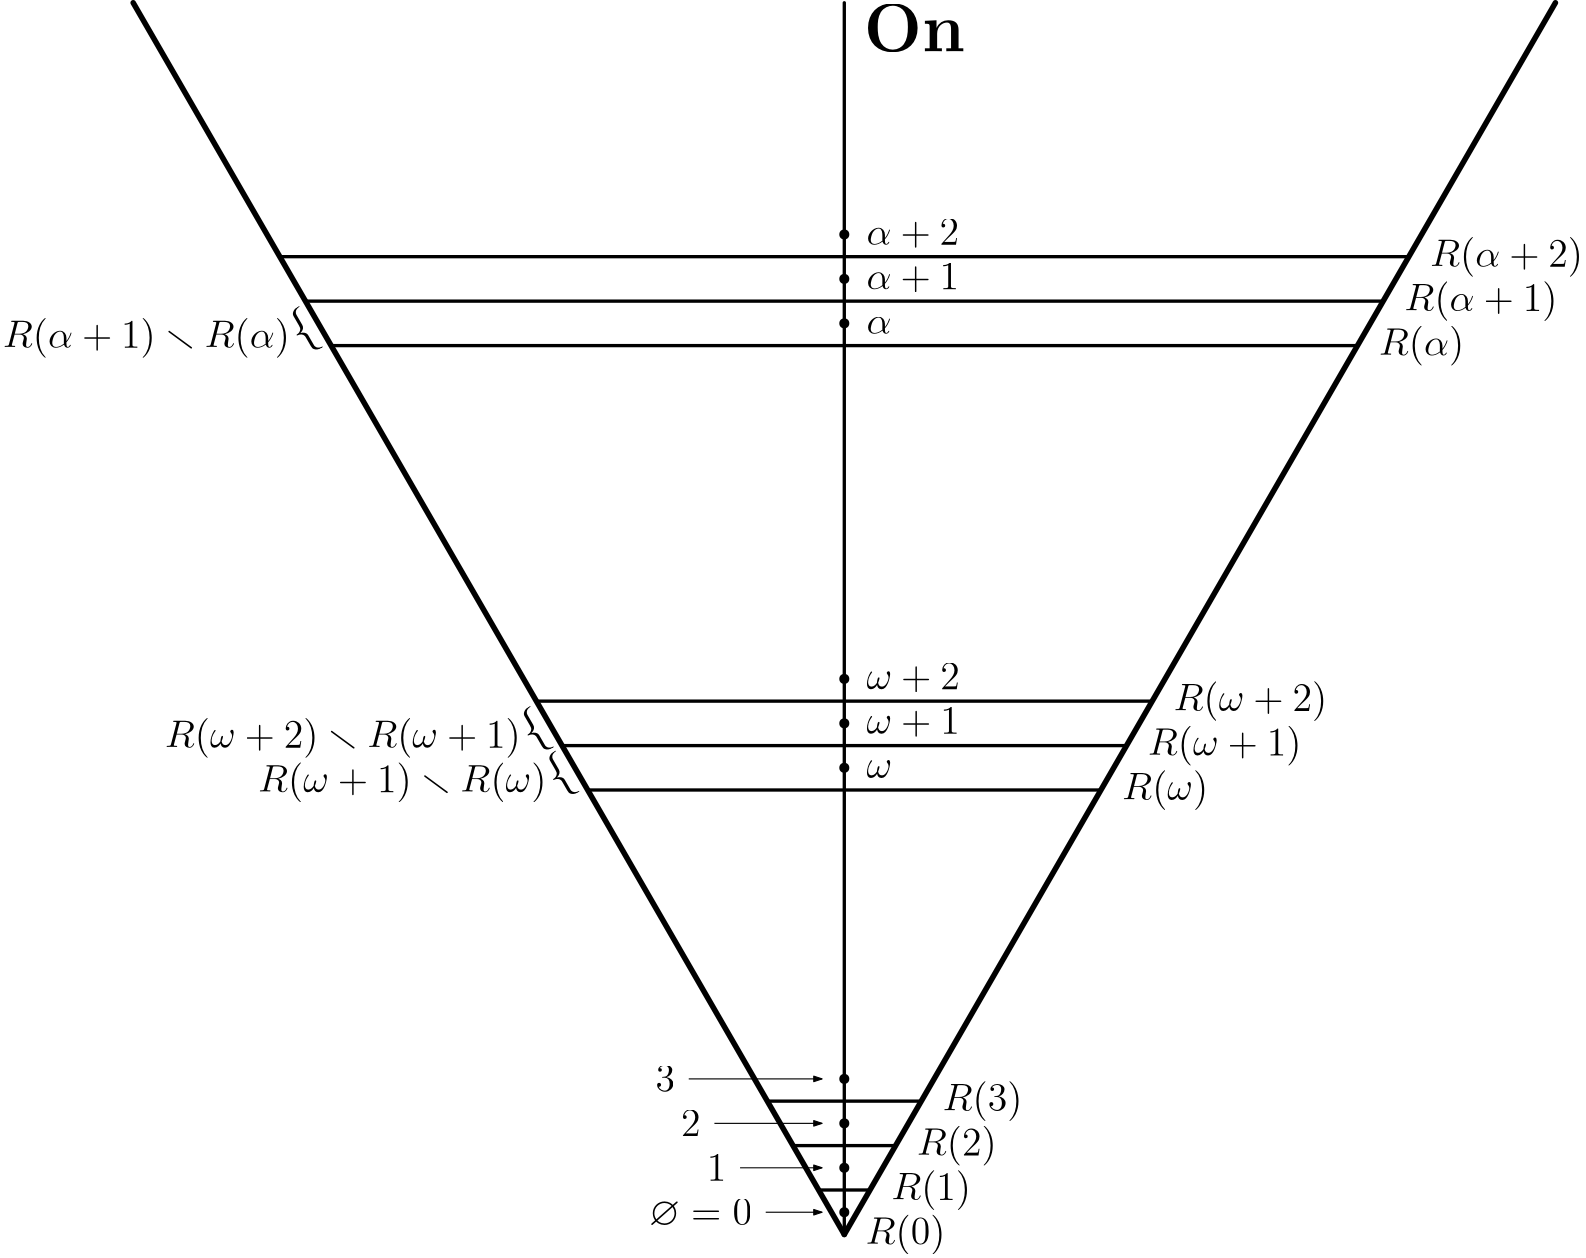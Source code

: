 <?xml version="1.0"?>
<!DOCTYPE ipe SYSTEM "ipe.dtd">
<ipe version="70206" creator="Ipe 7.2.7">
<info created="D:20181021164821" modified="D:20181021165839"/>
<preamble>\usepackage{amsmath}
\usepackage{amssymb}</preamble>
<ipestyle name="basic">
<symbol name="arrow/arc(spx)">
<path stroke="sym-stroke" fill="sym-stroke" pen="sym-pen">
0 0 m
-1 0.333 l
-1 -0.333 l
h
</path>
</symbol>
<symbol name="arrow/farc(spx)">
<path stroke="sym-stroke" fill="white" pen="sym-pen">
0 0 m
-1 0.333 l
-1 -0.333 l
h
</path>
</symbol>
<symbol name="arrow/ptarc(spx)">
<path stroke="sym-stroke" fill="sym-stroke" pen="sym-pen">
0 0 m
-1 0.333 l
-0.8 0 l
-1 -0.333 l
h
</path>
</symbol>
<symbol name="arrow/fptarc(spx)">
<path stroke="sym-stroke" fill="white" pen="sym-pen">
0 0 m
-1 0.333 l
-0.8 0 l
-1 -0.333 l
h
</path>
</symbol>
<symbol name="mark/circle(sx)" transformations="translations">
<path fill="sym-stroke">
0.6 0 0 0.6 0 0 e
0.4 0 0 0.4 0 0 e
</path>
</symbol>
<symbol name="mark/disk(sx)" transformations="translations">
<path fill="sym-stroke">
0.6 0 0 0.6 0 0 e
</path>
</symbol>
<symbol name="mark/fdisk(sfx)" transformations="translations">
<group>
<path fill="sym-fill">
0.5 0 0 0.5 0 0 e
</path>
<path fill="sym-stroke" fillrule="eofill">
0.6 0 0 0.6 0 0 e
0.4 0 0 0.4 0 0 e
</path>
</group>
</symbol>
<symbol name="mark/box(sx)" transformations="translations">
<path fill="sym-stroke" fillrule="eofill">
-0.6 -0.6 m
0.6 -0.6 l
0.6 0.6 l
-0.6 0.6 l
h
-0.4 -0.4 m
0.4 -0.4 l
0.4 0.4 l
-0.4 0.4 l
h
</path>
</symbol>
<symbol name="mark/square(sx)" transformations="translations">
<path fill="sym-stroke">
-0.6 -0.6 m
0.6 -0.6 l
0.6 0.6 l
-0.6 0.6 l
h
</path>
</symbol>
<symbol name="mark/fsquare(sfx)" transformations="translations">
<group>
<path fill="sym-fill">
-0.5 -0.5 m
0.5 -0.5 l
0.5 0.5 l
-0.5 0.5 l
h
</path>
<path fill="sym-stroke" fillrule="eofill">
-0.6 -0.6 m
0.6 -0.6 l
0.6 0.6 l
-0.6 0.6 l
h
-0.4 -0.4 m
0.4 -0.4 l
0.4 0.4 l
-0.4 0.4 l
h
</path>
</group>
</symbol>
<symbol name="mark/cross(sx)" transformations="translations">
<group>
<path fill="sym-stroke">
-0.43 -0.57 m
0.57 0.43 l
0.43 0.57 l
-0.57 -0.43 l
h
</path>
<path fill="sym-stroke">
-0.43 0.57 m
0.57 -0.43 l
0.43 -0.57 l
-0.57 0.43 l
h
</path>
</group>
</symbol>
<symbol name="arrow/fnormal(spx)">
<path stroke="sym-stroke" fill="white" pen="sym-pen">
0 0 m
-1 0.333 l
-1 -0.333 l
h
</path>
</symbol>
<symbol name="arrow/pointed(spx)">
<path stroke="sym-stroke" fill="sym-stroke" pen="sym-pen">
0 0 m
-1 0.333 l
-0.8 0 l
-1 -0.333 l
h
</path>
</symbol>
<symbol name="arrow/fpointed(spx)">
<path stroke="sym-stroke" fill="white" pen="sym-pen">
0 0 m
-1 0.333 l
-0.8 0 l
-1 -0.333 l
h
</path>
</symbol>
<symbol name="arrow/linear(spx)">
<path stroke="sym-stroke" pen="sym-pen">
-1 0.333 m
0 0 l
-1 -0.333 l
</path>
</symbol>
<symbol name="arrow/fdouble(spx)">
<path stroke="sym-stroke" fill="white" pen="sym-pen">
0 0 m
-1 0.333 l
-1 -0.333 l
h
-1 0 m
-2 0.333 l
-2 -0.333 l
h
</path>
</symbol>
<symbol name="arrow/double(spx)">
<path stroke="sym-stroke" fill="sym-stroke" pen="sym-pen">
0 0 m
-1 0.333 l
-1 -0.333 l
h
-1 0 m
-2 0.333 l
-2 -0.333 l
h
</path>
</symbol>
<pen name="heavier" value="0.8"/>
<pen name="fat" value="1.2"/>
<pen name="ultrafat" value="2"/>
<symbolsize name="large" value="5"/>
<symbolsize name="small" value="2"/>
<symbolsize name="tiny" value="1.1"/>
<arrowsize name="large" value="10"/>
<arrowsize name="small" value="5"/>
<arrowsize name="tiny" value="3"/>
<color name="red" value="1 0 0"/>
<color name="green" value="0 1 0"/>
<color name="blue" value="0 0 1"/>
<color name="yellow" value="1 1 0"/>
<color name="orange" value="1 0.647 0"/>
<color name="gold" value="1 0.843 0"/>
<color name="purple" value="0.627 0.125 0.941"/>
<color name="gray" value="0.745"/>
<color name="brown" value="0.647 0.165 0.165"/>
<color name="navy" value="0 0 0.502"/>
<color name="pink" value="1 0.753 0.796"/>
<color name="seagreen" value="0.18 0.545 0.341"/>
<color name="turquoise" value="0.251 0.878 0.816"/>
<color name="violet" value="0.933 0.51 0.933"/>
<color name="darkblue" value="0 0 0.545"/>
<color name="darkcyan" value="0 0.545 0.545"/>
<color name="darkgray" value="0.663"/>
<color name="darkgreen" value="0 0.392 0"/>
<color name="darkmagenta" value="0.545 0 0.545"/>
<color name="darkorange" value="1 0.549 0"/>
<color name="darkred" value="0.545 0 0"/>
<color name="lightblue" value="0.678 0.847 0.902"/>
<color name="lightcyan" value="0.878 1 1"/>
<color name="lightgray" value="0.827"/>
<color name="lightgreen" value="0.565 0.933 0.565"/>
<color name="lightyellow" value="1 1 0.878"/>
<dashstyle name="dashed" value="[4] 0"/>
<dashstyle name="dotted" value="[1 3] 0"/>
<dashstyle name="dash dotted" value="[4 2 1 2] 0"/>
<dashstyle name="dash dot dotted" value="[4 2 1 2 1 2] 0"/>
<textsize name="large" value="\large"/>
<textsize name="Large" value="\Large"/>
<textsize name="LARGE" value="\LARGE"/>
<textsize name="huge" value="\huge"/>
<textsize name="Huge" value="\Huge"/>
<textsize name="small" value="\small"/>
<textsize name="footnote" value="\footnotesize"/>
<textsize name="tiny" value="\tiny"/>
<textstyle name="center" begin="\begin{center}" end="\end{center}"/>
<textstyle name="itemize" begin="\begin{itemize}" end="\end{itemize}"/>
<textstyle name="item" begin="\begin{itemize}\item{}" end="\end{itemize}"/>
<gridsize name="4 pts" value="4"/>
<gridsize name="8 pts (~3 mm)" value="8"/>
<gridsize name="16 pts (~6 mm)" value="16"/>
<gridsize name="32 pts (~12 mm)" value="32"/>
<gridsize name="10 pts (~3.5 mm)" value="10"/>
<gridsize name="20 pts (~7 mm)" value="20"/>
<gridsize name="14 pts (~5 mm)" value="14"/>
<gridsize name="28 pts (~10 mm)" value="28"/>
<gridsize name="56 pts (~20 mm)" value="56"/>
<anglesize name="90 deg" value="90"/>
<anglesize name="60 deg" value="60"/>
<anglesize name="45 deg" value="45"/>
<anglesize name="30 deg" value="30"/>
<anglesize name="22.5 deg" value="22.5"/>
<opacity name="10%" value="0.1"/>
<opacity name="30%" value="0.3"/>
<opacity name="50%" value="0.5"/>
<opacity name="75%" value="0.75"/>
<tiling name="falling" angle="-60" step="4" width="1"/>
<tiling name="rising" angle="30" step="4" width="1"/>
</ipestyle>
<page>
<layer name="alpha"/>
<view layers="alpha" active="alpha"/>
<path layer="alpha" stroke="black" pen="ultrafat" cap="1">
320 384 m
64 827.405 l
</path>
<path stroke="black" pen="ultrafat" cap="1">
320 384 m
576 827.405 l
</path>
<path stroke="black" pen="fat" cap="1">
320 384 m
320 827.405 l
</path>
<path stroke="black" pen="fat">
310.762 400 m
329.238 400 l
</path>
<path stroke="black" pen="fat">
301.525 416 m
338.475 416 l
</path>
<path stroke="black" pen="fat">
292.287 432 m
347.713 432 l
</path>
<path stroke="black" pen="fat">
227.624 544 m
412.376 544 l
</path>
<path stroke="black" pen="fat">
218.386 560 m
421.614 560 l
</path>
<path stroke="black" pen="fat">
209.149 576 m
430.851 576 l
</path>
<path stroke="black" pen="fat">
135.248 704 m
504.752 704 l
</path>
<path stroke="black" pen="fat">
126.01 720 m
513.99 720 l
</path>
<path stroke="black" pen="fat">
116.773 736 m
523.227 736 l
</path>
<use name="mark/disk(sx)" pos="320 392" size="normal" stroke="black"/>
<use name="mark/disk(sx)" pos="320 408" size="normal" stroke="black"/>
<use name="mark/disk(sx)" pos="320 424" size="normal" stroke="black"/>
<use name="mark/disk(sx)" pos="320 440" size="normal" stroke="black"/>
<use name="mark/disk(sx)" pos="320 552" size="normal" stroke="black"/>
<use name="mark/disk(sx)" pos="320 568" size="normal" stroke="black"/>
<use name="mark/disk(sx)" pos="320 584" size="normal" stroke="black"/>
<use name="mark/disk(sx)" pos="320 712" size="normal" stroke="black"/>
<use name="mark/disk(sx)" pos="320 728" size="normal" stroke="black"/>
<use name="mark/disk(sx)" pos="320 744" size="normal" stroke="black"/>
<text matrix="1 0 0 1 0 -3.706" transformations="translations" pos="328 552" stroke="black" type="label" width="9.262" height="6.177" depth="0" valign="baseline" size="Large">$\omega$</text>
<text matrix="1 0 0 1 0 12.294" transformations="translations" pos="328 552" stroke="black" type="label" width="33.587" height="9.251" depth="1.09" valign="baseline" size="Large">$\omega+1$</text>
<text matrix="1 0 0 1 0 28.294" transformations="translations" pos="328 552" stroke="black" type="label" width="33.587" height="9.251" depth="1.09" valign="baseline" size="Large">$\omega+2$</text>
<text matrix="1 0 0 1 0 156.294" transformations="translations" pos="328 552" stroke="black" type="label" width="9.026" height="6.177" depth="0" valign="baseline" size="Large">$\alpha$</text>
<text matrix="1 0 0 1 0 172.294" transformations="translations" pos="328 552" stroke="black" type="label" width="33.351" height="9.251" depth="1.09" valign="baseline" size="Large">$\alpha+1$</text>
<text matrix="1 0 0 1 0 188.294" transformations="translations" pos="328 552" stroke="black" type="label" width="33.351" height="9.251" depth="1.09" valign="baseline" size="Large">$\alpha+2$</text>
<path stroke="black" arrow="normal/tiny">
264 440 m
312 440 l
</path>
<path stroke="black" arrow="normal/tiny">
273.238 424 m
312 424 l
</path>
<path stroke="black" arrow="normal/tiny">
282.475 408 m
312 408 l
</path>
<path stroke="black" arrow="normal/tiny">
291.713 392 m
312 392 l
</path>
<text matrix="1 0 0 1 4 -4.6225" transformations="translations" pos="248 440" stroke="black" type="label" width="7.024" height="9.245" depth="0" valign="baseline" size="Large">$3$</text>
<text matrix="1 0 0 1 13.2376 -20.6225" transformations="translations" pos="248 440" stroke="black" type="label" width="7.024" height="9.245" depth="0" valign="baseline" size="Large">$2$</text>
<text matrix="1 0 0 1 22.4752 -36.6225" transformations="translations" pos="248 440" stroke="black" type="label" width="7.024" height="9.245" depth="0" valign="baseline" size="Large">$1$</text>
<text matrix="1 0 0 1 1.65981 -52.6245" transformations="translations" pos="248 440" stroke="black" type="label" width="37.077" height="9.247" depth="1.17" valign="baseline" size="Large">$\varnothing=0$</text>
<text matrix="1 0 0 1 0 -6.92676" transformations="translations" pos="336.875 403.344" stroke="black" type="label" width="28.759" height="10.756" depth="3.59" valign="baseline" size="Large">$R(1)$</text>
<text matrix="1 0 0 1 9.2376 9.07324" transformations="translations" pos="336.875 403.344" stroke="black" type="label" width="28.759" height="10.756" depth="3.59" valign="baseline" size="Large">$R(2)$</text>
<text matrix="1 0 0 1 -9.2376 -22.9268" transformations="translations" pos="336.875 403.344" stroke="black" type="label" width="28.759" height="10.756" depth="3.59" valign="baseline" size="Large">$R(0)$</text>
<text matrix="1 0 0 1 18.4752 25.0732" transformations="translations" pos="336.875 403.344" stroke="black" type="label" width="28.759" height="10.756" depth="3.59" valign="baseline" size="Large">$R(3)$</text>
<text matrix="1 0 0 1 83.1384 137.073" transformations="translations" pos="336.875 403.344" stroke="black" type="label" width="30.998" height="10.756" depth="3.59" valign="baseline" size="Large">$R(\omega)$</text>
<text matrix="1 0 0 1 92.376 153.073" transformations="translations" pos="336.875 403.344" stroke="black" type="label" width="55.323" height="10.756" depth="3.59" valign="baseline" size="Large">$R(\omega+1)$</text>
<text matrix="1 0 0 1 101.614 169.073" transformations="translations" pos="336.875 403.344" stroke="black" type="label" width="55.323" height="10.756" depth="3.59" valign="baseline" size="Large">$R(\omega+2)$</text>
<text matrix="1 0 0 1 175.514 297.073" transformations="translations" pos="336.875 403.344" stroke="black" type="label" width="30.762" height="10.756" depth="3.59" valign="baseline" size="Large">$R(\alpha)$</text>
<text matrix="1 0 0 1 184.752 313.073" transformations="translations" pos="336.875 403.344" stroke="black" type="label" width="55.087" height="10.756" depth="3.59" valign="baseline" size="Large">$R(\alpha+1)$</text>
<text matrix="1 0 0 1 193.99 329.073" transformations="translations" pos="336.875 403.344" stroke="black" type="label" width="55.087" height="10.756" depth="3.59" valign="baseline" size="Large">$R(\alpha+2)$</text>
<text matrix="1 0 0 1 -227.947 139.857" transformations="translations" pos="336.875 403.344" stroke="black" type="label" width="103.854" height="10.756" depth="3.59" valign="baseline" size="Large">$R(\omega+1)\smallsetminus R(\omega)$</text>
<text matrix="1.03317 0.596498 -0.596498 1.03317 108.778 -74.1951" pos="336.875 403.344" stroke="black" type="label" width="7.173" height="10.756" depth="3.59" valign="baseline" size="Large">$\{$</text>
<text matrix="1 0 0 1 -261.511 155.857" transformations="translations" pos="336.875 403.344" stroke="black" type="label" width="128.18" height="10.756" depth="3.59" valign="baseline" size="Large">$R(\omega+2)\smallsetminus R(\omega+1)$</text>
<text matrix="1.03317 0.596498 -0.596498 1.03317 99.5406 -58.1951" pos="336.875 403.344" stroke="black" type="label" width="7.173" height="10.756" depth="3.59" valign="baseline" size="Large">$\{$</text>
<text matrix="1 0 0 1 -319.823 299.857" transformations="translations" pos="336.875 403.344" stroke="black" type="label" width="103.383" height="10.756" depth="3.59" valign="baseline" size="Large">$R(\alpha+1)\smallsetminus R(\alpha)$</text>
<text matrix="1.03317 0.596498 -0.596498 1.03317 16.4022 85.8049" pos="336.875 403.344" stroke="black" type="label" width="7.173" height="10.756" depth="3.59" valign="baseline" size="Large">$\{$</text>
<text matrix="1 0 0 1 -22.0741 -14.9149" transformations="translations" pos="349.087 824.872" stroke="black" type="label" width="36.435" height="17.007" depth="0" valign="baseline" size="Huge">\textbf{On}</text>
</page>
</ipe>
